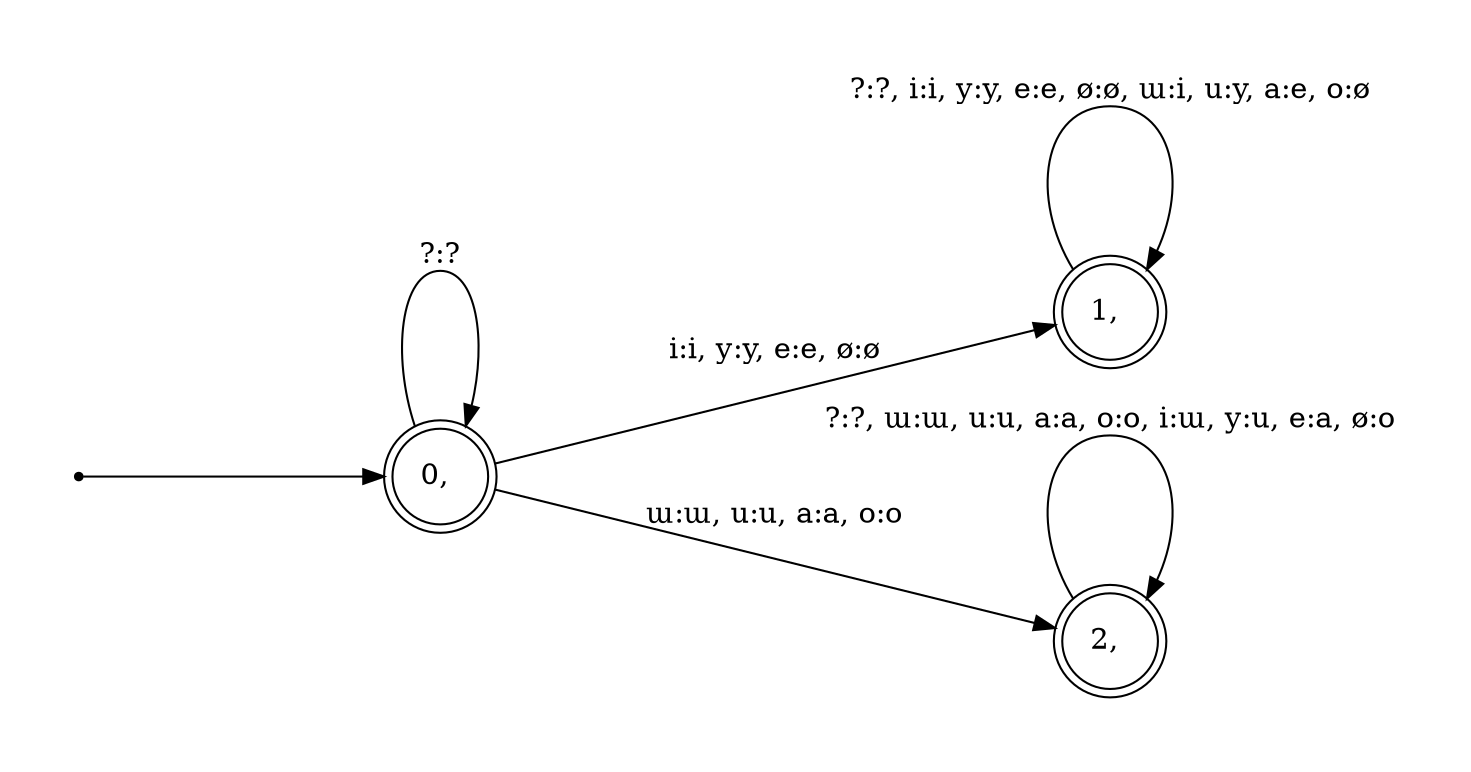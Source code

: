 digraph fst {
	graph [pad="0.5", nodesep="1", ranksep="2"];
	rankdir=LR;
	size="10,10";
	node [shape = point]; start;
	node [shape = doublecircle];
		"0, ";
		"1, ";
		"2, ";

	"0, " ->	"0, " [ label = "?:?" ];
	"1, " ->	"1, " [ label = "?:?, i:i, y:y, e:e, ø:ø, ɯ:i, u:y, a:e, o:ø" ];
	"2, " ->	"2, " [ label = "?:?, ɯ:ɯ, u:u, a:a, o:o, i:ɯ, y:u, e:a, ø:o" ];
	"0, " ->	"1, " [ label = "i:i, y:y, e:e, ø:ø" ];
	"0, " ->	"2, " [ label = "ɯ:ɯ, u:u, a:a, o:o" ];
	start -> "0, ";
}